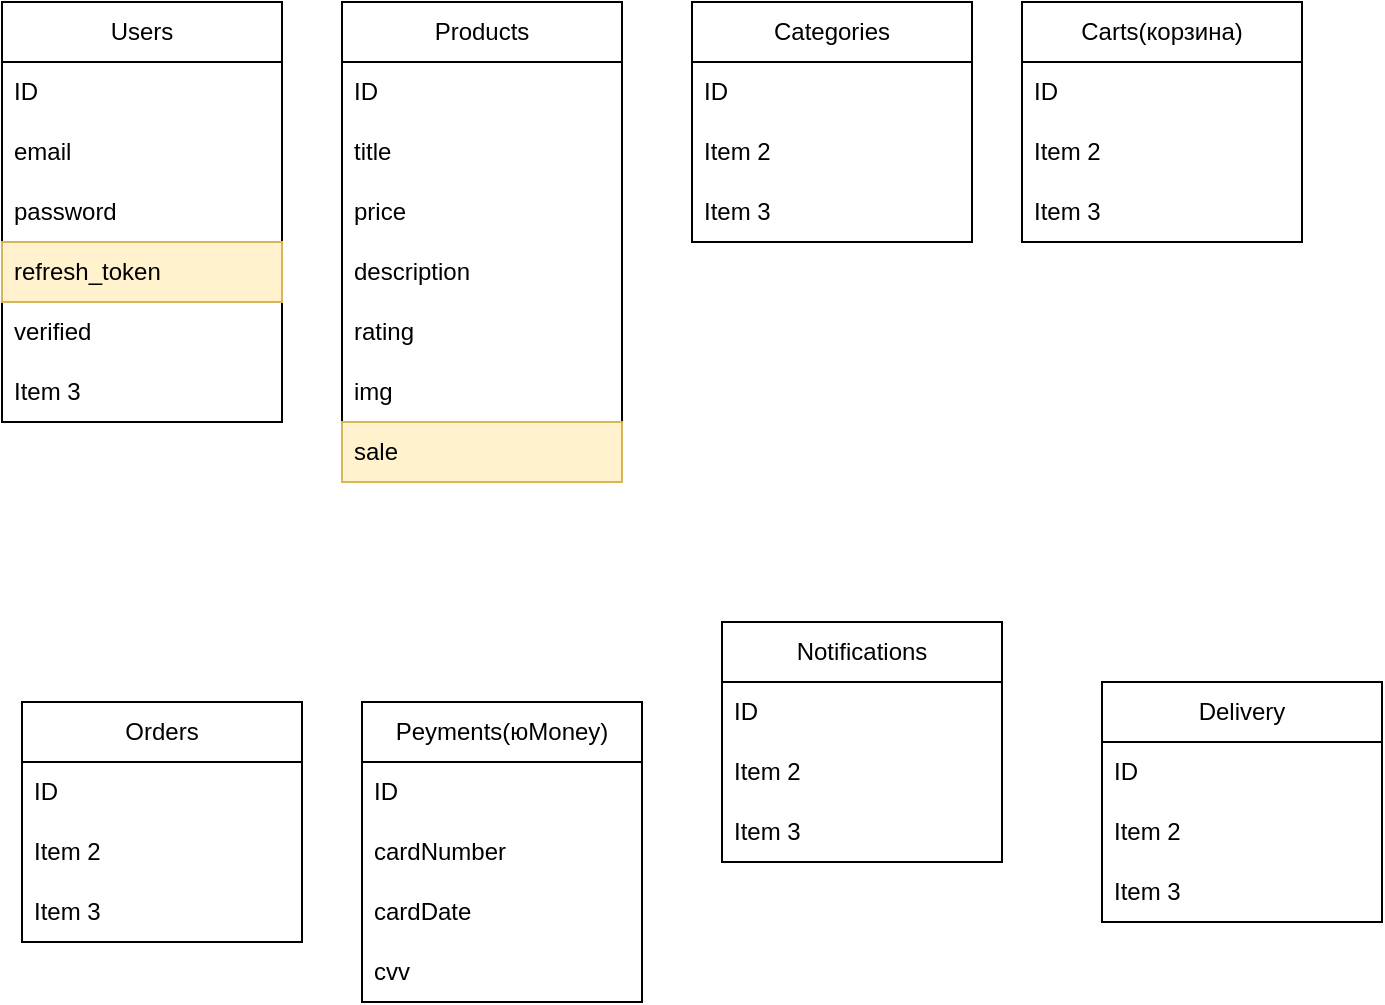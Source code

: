 <mxfile version="21.6.8" type="device">
  <diagram name="Страница — 1" id="XE1lxYM0PyigJVzQaXvK">
    <mxGraphModel dx="1026" dy="772" grid="1" gridSize="10" guides="1" tooltips="1" connect="1" arrows="1" fold="1" page="1" pageScale="1" pageWidth="850" pageHeight="1100" math="0" shadow="0">
      <root>
        <mxCell id="0" />
        <mxCell id="1" parent="0" />
        <mxCell id="cFecBy5ZcskEBDsCwRbh-1" value="Users" style="swimlane;fontStyle=0;childLayout=stackLayout;horizontal=1;startSize=30;horizontalStack=0;resizeParent=1;resizeParentMax=0;resizeLast=0;collapsible=1;marginBottom=0;whiteSpace=wrap;html=1;" vertex="1" parent="1">
          <mxGeometry x="80" y="140" width="140" height="210" as="geometry" />
        </mxCell>
        <mxCell id="cFecBy5ZcskEBDsCwRbh-2" value="ID" style="text;strokeColor=none;fillColor=none;align=left;verticalAlign=middle;spacingLeft=4;spacingRight=4;overflow=hidden;points=[[0,0.5],[1,0.5]];portConstraint=eastwest;rotatable=0;whiteSpace=wrap;html=1;" vertex="1" parent="cFecBy5ZcskEBDsCwRbh-1">
          <mxGeometry y="30" width="140" height="30" as="geometry" />
        </mxCell>
        <mxCell id="cFecBy5ZcskEBDsCwRbh-3" value="email" style="text;strokeColor=none;fillColor=none;align=left;verticalAlign=middle;spacingLeft=4;spacingRight=4;overflow=hidden;points=[[0,0.5],[1,0.5]];portConstraint=eastwest;rotatable=0;whiteSpace=wrap;html=1;" vertex="1" parent="cFecBy5ZcskEBDsCwRbh-1">
          <mxGeometry y="60" width="140" height="30" as="geometry" />
        </mxCell>
        <mxCell id="cFecBy5ZcskEBDsCwRbh-4" value="password" style="text;strokeColor=none;fillColor=none;align=left;verticalAlign=middle;spacingLeft=4;spacingRight=4;overflow=hidden;points=[[0,0.5],[1,0.5]];portConstraint=eastwest;rotatable=0;whiteSpace=wrap;html=1;" vertex="1" parent="cFecBy5ZcskEBDsCwRbh-1">
          <mxGeometry y="90" width="140" height="30" as="geometry" />
        </mxCell>
        <mxCell id="cFecBy5ZcskEBDsCwRbh-33" value="refresh_token" style="text;strokeColor=#d6b656;fillColor=#fff2cc;align=left;verticalAlign=middle;spacingLeft=4;spacingRight=4;overflow=hidden;points=[[0,0.5],[1,0.5]];portConstraint=eastwest;rotatable=0;whiteSpace=wrap;html=1;" vertex="1" parent="cFecBy5ZcskEBDsCwRbh-1">
          <mxGeometry y="120" width="140" height="30" as="geometry" />
        </mxCell>
        <mxCell id="cFecBy5ZcskEBDsCwRbh-34" value="verified" style="text;strokeColor=none;fillColor=none;align=left;verticalAlign=middle;spacingLeft=4;spacingRight=4;overflow=hidden;points=[[0,0.5],[1,0.5]];portConstraint=eastwest;rotatable=0;whiteSpace=wrap;html=1;" vertex="1" parent="cFecBy5ZcskEBDsCwRbh-1">
          <mxGeometry y="150" width="140" height="30" as="geometry" />
        </mxCell>
        <mxCell id="cFecBy5ZcskEBDsCwRbh-35" value="Item 3" style="text;strokeColor=none;fillColor=none;align=left;verticalAlign=middle;spacingLeft=4;spacingRight=4;overflow=hidden;points=[[0,0.5],[1,0.5]];portConstraint=eastwest;rotatable=0;whiteSpace=wrap;html=1;" vertex="1" parent="cFecBy5ZcskEBDsCwRbh-1">
          <mxGeometry y="180" width="140" height="30" as="geometry" />
        </mxCell>
        <mxCell id="cFecBy5ZcskEBDsCwRbh-5" value="Products" style="swimlane;fontStyle=0;childLayout=stackLayout;horizontal=1;startSize=30;horizontalStack=0;resizeParent=1;resizeParentMax=0;resizeLast=0;collapsible=1;marginBottom=0;whiteSpace=wrap;html=1;" vertex="1" parent="1">
          <mxGeometry x="250" y="140" width="140" height="240" as="geometry" />
        </mxCell>
        <mxCell id="cFecBy5ZcskEBDsCwRbh-6" value="ID" style="text;strokeColor=none;fillColor=none;align=left;verticalAlign=middle;spacingLeft=4;spacingRight=4;overflow=hidden;points=[[0,0.5],[1,0.5]];portConstraint=eastwest;rotatable=0;whiteSpace=wrap;html=1;" vertex="1" parent="cFecBy5ZcskEBDsCwRbh-5">
          <mxGeometry y="30" width="140" height="30" as="geometry" />
        </mxCell>
        <mxCell id="cFecBy5ZcskEBDsCwRbh-7" value="title" style="text;strokeColor=none;fillColor=none;align=left;verticalAlign=middle;spacingLeft=4;spacingRight=4;overflow=hidden;points=[[0,0.5],[1,0.5]];portConstraint=eastwest;rotatable=0;whiteSpace=wrap;html=1;" vertex="1" parent="cFecBy5ZcskEBDsCwRbh-5">
          <mxGeometry y="60" width="140" height="30" as="geometry" />
        </mxCell>
        <mxCell id="cFecBy5ZcskEBDsCwRbh-8" value="price" style="text;strokeColor=none;fillColor=none;align=left;verticalAlign=middle;spacingLeft=4;spacingRight=4;overflow=hidden;points=[[0,0.5],[1,0.5]];portConstraint=eastwest;rotatable=0;whiteSpace=wrap;html=1;" vertex="1" parent="cFecBy5ZcskEBDsCwRbh-5">
          <mxGeometry y="90" width="140" height="30" as="geometry" />
        </mxCell>
        <mxCell id="cFecBy5ZcskEBDsCwRbh-36" value="description" style="text;strokeColor=none;fillColor=none;align=left;verticalAlign=middle;spacingLeft=4;spacingRight=4;overflow=hidden;points=[[0,0.5],[1,0.5]];portConstraint=eastwest;rotatable=0;whiteSpace=wrap;html=1;" vertex="1" parent="cFecBy5ZcskEBDsCwRbh-5">
          <mxGeometry y="120" width="140" height="30" as="geometry" />
        </mxCell>
        <mxCell id="cFecBy5ZcskEBDsCwRbh-37" value="rating" style="text;strokeColor=none;fillColor=none;align=left;verticalAlign=middle;spacingLeft=4;spacingRight=4;overflow=hidden;points=[[0,0.5],[1,0.5]];portConstraint=eastwest;rotatable=0;whiteSpace=wrap;html=1;" vertex="1" parent="cFecBy5ZcskEBDsCwRbh-5">
          <mxGeometry y="150" width="140" height="30" as="geometry" />
        </mxCell>
        <mxCell id="cFecBy5ZcskEBDsCwRbh-38" value="img" style="text;strokeColor=none;fillColor=none;align=left;verticalAlign=middle;spacingLeft=4;spacingRight=4;overflow=hidden;points=[[0,0.5],[1,0.5]];portConstraint=eastwest;rotatable=0;whiteSpace=wrap;html=1;" vertex="1" parent="cFecBy5ZcskEBDsCwRbh-5">
          <mxGeometry y="180" width="140" height="30" as="geometry" />
        </mxCell>
        <mxCell id="cFecBy5ZcskEBDsCwRbh-39" value="sale" style="text;strokeColor=#d6b656;fillColor=#fff2cc;align=left;verticalAlign=middle;spacingLeft=4;spacingRight=4;overflow=hidden;points=[[0,0.5],[1,0.5]];portConstraint=eastwest;rotatable=0;whiteSpace=wrap;html=1;" vertex="1" parent="cFecBy5ZcskEBDsCwRbh-5">
          <mxGeometry y="210" width="140" height="30" as="geometry" />
        </mxCell>
        <mxCell id="cFecBy5ZcskEBDsCwRbh-9" value="Categories" style="swimlane;fontStyle=0;childLayout=stackLayout;horizontal=1;startSize=30;horizontalStack=0;resizeParent=1;resizeParentMax=0;resizeLast=0;collapsible=1;marginBottom=0;whiteSpace=wrap;html=1;" vertex="1" parent="1">
          <mxGeometry x="425" y="140" width="140" height="120" as="geometry" />
        </mxCell>
        <mxCell id="cFecBy5ZcskEBDsCwRbh-10" value="ID" style="text;strokeColor=none;fillColor=none;align=left;verticalAlign=middle;spacingLeft=4;spacingRight=4;overflow=hidden;points=[[0,0.5],[1,0.5]];portConstraint=eastwest;rotatable=0;whiteSpace=wrap;html=1;" vertex="1" parent="cFecBy5ZcskEBDsCwRbh-9">
          <mxGeometry y="30" width="140" height="30" as="geometry" />
        </mxCell>
        <mxCell id="cFecBy5ZcskEBDsCwRbh-11" value="Item 2" style="text;strokeColor=none;fillColor=none;align=left;verticalAlign=middle;spacingLeft=4;spacingRight=4;overflow=hidden;points=[[0,0.5],[1,0.5]];portConstraint=eastwest;rotatable=0;whiteSpace=wrap;html=1;" vertex="1" parent="cFecBy5ZcskEBDsCwRbh-9">
          <mxGeometry y="60" width="140" height="30" as="geometry" />
        </mxCell>
        <mxCell id="cFecBy5ZcskEBDsCwRbh-12" value="Item 3" style="text;strokeColor=none;fillColor=none;align=left;verticalAlign=middle;spacingLeft=4;spacingRight=4;overflow=hidden;points=[[0,0.5],[1,0.5]];portConstraint=eastwest;rotatable=0;whiteSpace=wrap;html=1;" vertex="1" parent="cFecBy5ZcskEBDsCwRbh-9">
          <mxGeometry y="90" width="140" height="30" as="geometry" />
        </mxCell>
        <mxCell id="cFecBy5ZcskEBDsCwRbh-13" value="Carts(корзина)" style="swimlane;fontStyle=0;childLayout=stackLayout;horizontal=1;startSize=30;horizontalStack=0;resizeParent=1;resizeParentMax=0;resizeLast=0;collapsible=1;marginBottom=0;whiteSpace=wrap;html=1;" vertex="1" parent="1">
          <mxGeometry x="590" y="140" width="140" height="120" as="geometry" />
        </mxCell>
        <mxCell id="cFecBy5ZcskEBDsCwRbh-14" value="ID" style="text;strokeColor=none;fillColor=none;align=left;verticalAlign=middle;spacingLeft=4;spacingRight=4;overflow=hidden;points=[[0,0.5],[1,0.5]];portConstraint=eastwest;rotatable=0;whiteSpace=wrap;html=1;" vertex="1" parent="cFecBy5ZcskEBDsCwRbh-13">
          <mxGeometry y="30" width="140" height="30" as="geometry" />
        </mxCell>
        <mxCell id="cFecBy5ZcskEBDsCwRbh-15" value="Item 2" style="text;strokeColor=none;fillColor=none;align=left;verticalAlign=middle;spacingLeft=4;spacingRight=4;overflow=hidden;points=[[0,0.5],[1,0.5]];portConstraint=eastwest;rotatable=0;whiteSpace=wrap;html=1;" vertex="1" parent="cFecBy5ZcskEBDsCwRbh-13">
          <mxGeometry y="60" width="140" height="30" as="geometry" />
        </mxCell>
        <mxCell id="cFecBy5ZcskEBDsCwRbh-16" value="Item 3" style="text;strokeColor=none;fillColor=none;align=left;verticalAlign=middle;spacingLeft=4;spacingRight=4;overflow=hidden;points=[[0,0.5],[1,0.5]];portConstraint=eastwest;rotatable=0;whiteSpace=wrap;html=1;" vertex="1" parent="cFecBy5ZcskEBDsCwRbh-13">
          <mxGeometry y="90" width="140" height="30" as="geometry" />
        </mxCell>
        <mxCell id="cFecBy5ZcskEBDsCwRbh-17" value="Orders" style="swimlane;fontStyle=0;childLayout=stackLayout;horizontal=1;startSize=30;horizontalStack=0;resizeParent=1;resizeParentMax=0;resizeLast=0;collapsible=1;marginBottom=0;whiteSpace=wrap;html=1;" vertex="1" parent="1">
          <mxGeometry x="90" y="490" width="140" height="120" as="geometry" />
        </mxCell>
        <mxCell id="cFecBy5ZcskEBDsCwRbh-18" value="ID" style="text;strokeColor=none;fillColor=none;align=left;verticalAlign=middle;spacingLeft=4;spacingRight=4;overflow=hidden;points=[[0,0.5],[1,0.5]];portConstraint=eastwest;rotatable=0;whiteSpace=wrap;html=1;" vertex="1" parent="cFecBy5ZcskEBDsCwRbh-17">
          <mxGeometry y="30" width="140" height="30" as="geometry" />
        </mxCell>
        <mxCell id="cFecBy5ZcskEBDsCwRbh-19" value="Item 2" style="text;strokeColor=none;fillColor=none;align=left;verticalAlign=middle;spacingLeft=4;spacingRight=4;overflow=hidden;points=[[0,0.5],[1,0.5]];portConstraint=eastwest;rotatable=0;whiteSpace=wrap;html=1;" vertex="1" parent="cFecBy5ZcskEBDsCwRbh-17">
          <mxGeometry y="60" width="140" height="30" as="geometry" />
        </mxCell>
        <mxCell id="cFecBy5ZcskEBDsCwRbh-20" value="Item 3" style="text;strokeColor=none;fillColor=none;align=left;verticalAlign=middle;spacingLeft=4;spacingRight=4;overflow=hidden;points=[[0,0.5],[1,0.5]];portConstraint=eastwest;rotatable=0;whiteSpace=wrap;html=1;" vertex="1" parent="cFecBy5ZcskEBDsCwRbh-17">
          <mxGeometry y="90" width="140" height="30" as="geometry" />
        </mxCell>
        <mxCell id="cFecBy5ZcskEBDsCwRbh-21" value="Peyments(юMoney)" style="swimlane;fontStyle=0;childLayout=stackLayout;horizontal=1;startSize=30;horizontalStack=0;resizeParent=1;resizeParentMax=0;resizeLast=0;collapsible=1;marginBottom=0;whiteSpace=wrap;html=1;" vertex="1" parent="1">
          <mxGeometry x="260" y="490" width="140" height="150" as="geometry" />
        </mxCell>
        <mxCell id="cFecBy5ZcskEBDsCwRbh-22" value="ID" style="text;strokeColor=none;fillColor=none;align=left;verticalAlign=middle;spacingLeft=4;spacingRight=4;overflow=hidden;points=[[0,0.5],[1,0.5]];portConstraint=eastwest;rotatable=0;whiteSpace=wrap;html=1;" vertex="1" parent="cFecBy5ZcskEBDsCwRbh-21">
          <mxGeometry y="30" width="140" height="30" as="geometry" />
        </mxCell>
        <mxCell id="cFecBy5ZcskEBDsCwRbh-23" value="cardNumber" style="text;strokeColor=none;fillColor=none;align=left;verticalAlign=middle;spacingLeft=4;spacingRight=4;overflow=hidden;points=[[0,0.5],[1,0.5]];portConstraint=eastwest;rotatable=0;whiteSpace=wrap;html=1;" vertex="1" parent="cFecBy5ZcskEBDsCwRbh-21">
          <mxGeometry y="60" width="140" height="30" as="geometry" />
        </mxCell>
        <mxCell id="cFecBy5ZcskEBDsCwRbh-24" value="cardDate" style="text;strokeColor=none;fillColor=none;align=left;verticalAlign=middle;spacingLeft=4;spacingRight=4;overflow=hidden;points=[[0,0.5],[1,0.5]];portConstraint=eastwest;rotatable=0;whiteSpace=wrap;html=1;" vertex="1" parent="cFecBy5ZcskEBDsCwRbh-21">
          <mxGeometry y="90" width="140" height="30" as="geometry" />
        </mxCell>
        <mxCell id="cFecBy5ZcskEBDsCwRbh-40" value="cvv" style="text;strokeColor=none;fillColor=none;align=left;verticalAlign=middle;spacingLeft=4;spacingRight=4;overflow=hidden;points=[[0,0.5],[1,0.5]];portConstraint=eastwest;rotatable=0;whiteSpace=wrap;html=1;" vertex="1" parent="cFecBy5ZcskEBDsCwRbh-21">
          <mxGeometry y="120" width="140" height="30" as="geometry" />
        </mxCell>
        <mxCell id="cFecBy5ZcskEBDsCwRbh-25" value="Notifications" style="swimlane;fontStyle=0;childLayout=stackLayout;horizontal=1;startSize=30;horizontalStack=0;resizeParent=1;resizeParentMax=0;resizeLast=0;collapsible=1;marginBottom=0;whiteSpace=wrap;html=1;" vertex="1" parent="1">
          <mxGeometry x="440" y="450" width="140" height="120" as="geometry" />
        </mxCell>
        <mxCell id="cFecBy5ZcskEBDsCwRbh-26" value="ID" style="text;strokeColor=none;fillColor=none;align=left;verticalAlign=middle;spacingLeft=4;spacingRight=4;overflow=hidden;points=[[0,0.5],[1,0.5]];portConstraint=eastwest;rotatable=0;whiteSpace=wrap;html=1;" vertex="1" parent="cFecBy5ZcskEBDsCwRbh-25">
          <mxGeometry y="30" width="140" height="30" as="geometry" />
        </mxCell>
        <mxCell id="cFecBy5ZcskEBDsCwRbh-27" value="Item 2" style="text;strokeColor=none;fillColor=none;align=left;verticalAlign=middle;spacingLeft=4;spacingRight=4;overflow=hidden;points=[[0,0.5],[1,0.5]];portConstraint=eastwest;rotatable=0;whiteSpace=wrap;html=1;" vertex="1" parent="cFecBy5ZcskEBDsCwRbh-25">
          <mxGeometry y="60" width="140" height="30" as="geometry" />
        </mxCell>
        <mxCell id="cFecBy5ZcskEBDsCwRbh-28" value="Item 3" style="text;strokeColor=none;fillColor=none;align=left;verticalAlign=middle;spacingLeft=4;spacingRight=4;overflow=hidden;points=[[0,0.5],[1,0.5]];portConstraint=eastwest;rotatable=0;whiteSpace=wrap;html=1;" vertex="1" parent="cFecBy5ZcskEBDsCwRbh-25">
          <mxGeometry y="90" width="140" height="30" as="geometry" />
        </mxCell>
        <mxCell id="cFecBy5ZcskEBDsCwRbh-29" value="Delivery" style="swimlane;fontStyle=0;childLayout=stackLayout;horizontal=1;startSize=30;horizontalStack=0;resizeParent=1;resizeParentMax=0;resizeLast=0;collapsible=1;marginBottom=0;whiteSpace=wrap;html=1;" vertex="1" parent="1">
          <mxGeometry x="630" y="480" width="140" height="120" as="geometry" />
        </mxCell>
        <mxCell id="cFecBy5ZcskEBDsCwRbh-30" value="ID" style="text;strokeColor=none;fillColor=none;align=left;verticalAlign=middle;spacingLeft=4;spacingRight=4;overflow=hidden;points=[[0,0.5],[1,0.5]];portConstraint=eastwest;rotatable=0;whiteSpace=wrap;html=1;" vertex="1" parent="cFecBy5ZcskEBDsCwRbh-29">
          <mxGeometry y="30" width="140" height="30" as="geometry" />
        </mxCell>
        <mxCell id="cFecBy5ZcskEBDsCwRbh-31" value="Item 2" style="text;strokeColor=none;fillColor=none;align=left;verticalAlign=middle;spacingLeft=4;spacingRight=4;overflow=hidden;points=[[0,0.5],[1,0.5]];portConstraint=eastwest;rotatable=0;whiteSpace=wrap;html=1;" vertex="1" parent="cFecBy5ZcskEBDsCwRbh-29">
          <mxGeometry y="60" width="140" height="30" as="geometry" />
        </mxCell>
        <mxCell id="cFecBy5ZcskEBDsCwRbh-32" value="Item 3" style="text;strokeColor=none;fillColor=none;align=left;verticalAlign=middle;spacingLeft=4;spacingRight=4;overflow=hidden;points=[[0,0.5],[1,0.5]];portConstraint=eastwest;rotatable=0;whiteSpace=wrap;html=1;" vertex="1" parent="cFecBy5ZcskEBDsCwRbh-29">
          <mxGeometry y="90" width="140" height="30" as="geometry" />
        </mxCell>
      </root>
    </mxGraphModel>
  </diagram>
</mxfile>

